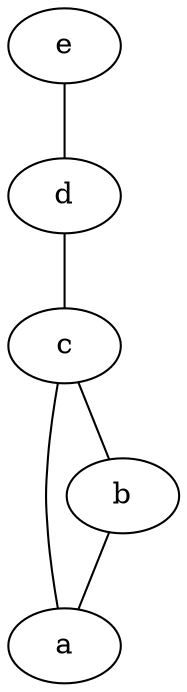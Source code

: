 strict graph G {
  1 [ label="a" ];
  2 [ label="b" ];
  3 [ label="c" ];
  4 [ label="d" ];
  5 [ label="e" ];
  5 -- 4;
  4 -- 3;
  3 -- 1;
  3 -- 2;
  2 -- 1;
}
